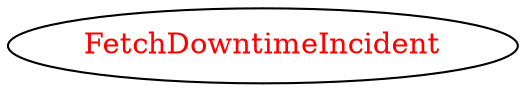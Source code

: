 digraph dependencyGraph {
 concentrate=true;
 ranksep="2.0";
 rankdir="LR"; 
 splines="ortho";
"FetchDowntimeIncident" [fontcolor="red"];
}